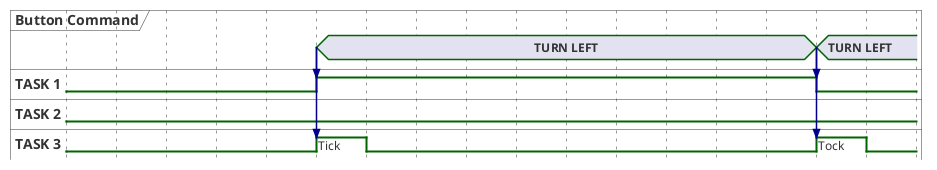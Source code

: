 @startuml

hide time-axis
concise "Button Command" as button
binary "TASK 1" as t1
binary "TASK 2" as t2
binary "TASK 3" as t3


@0
t1 is IDLE
t2 is IDLE
t3 is IDLE

@50
button is "TURN LEFT"
button -> t1
button -> t3
t1 is high
t3 is high : Tick

@60
t3 is low

@150
button is "TURN LEFT"
button -> t1
button -> t3
t1 is low
t3 is high: Tock

@160
t3 is low
@enduml